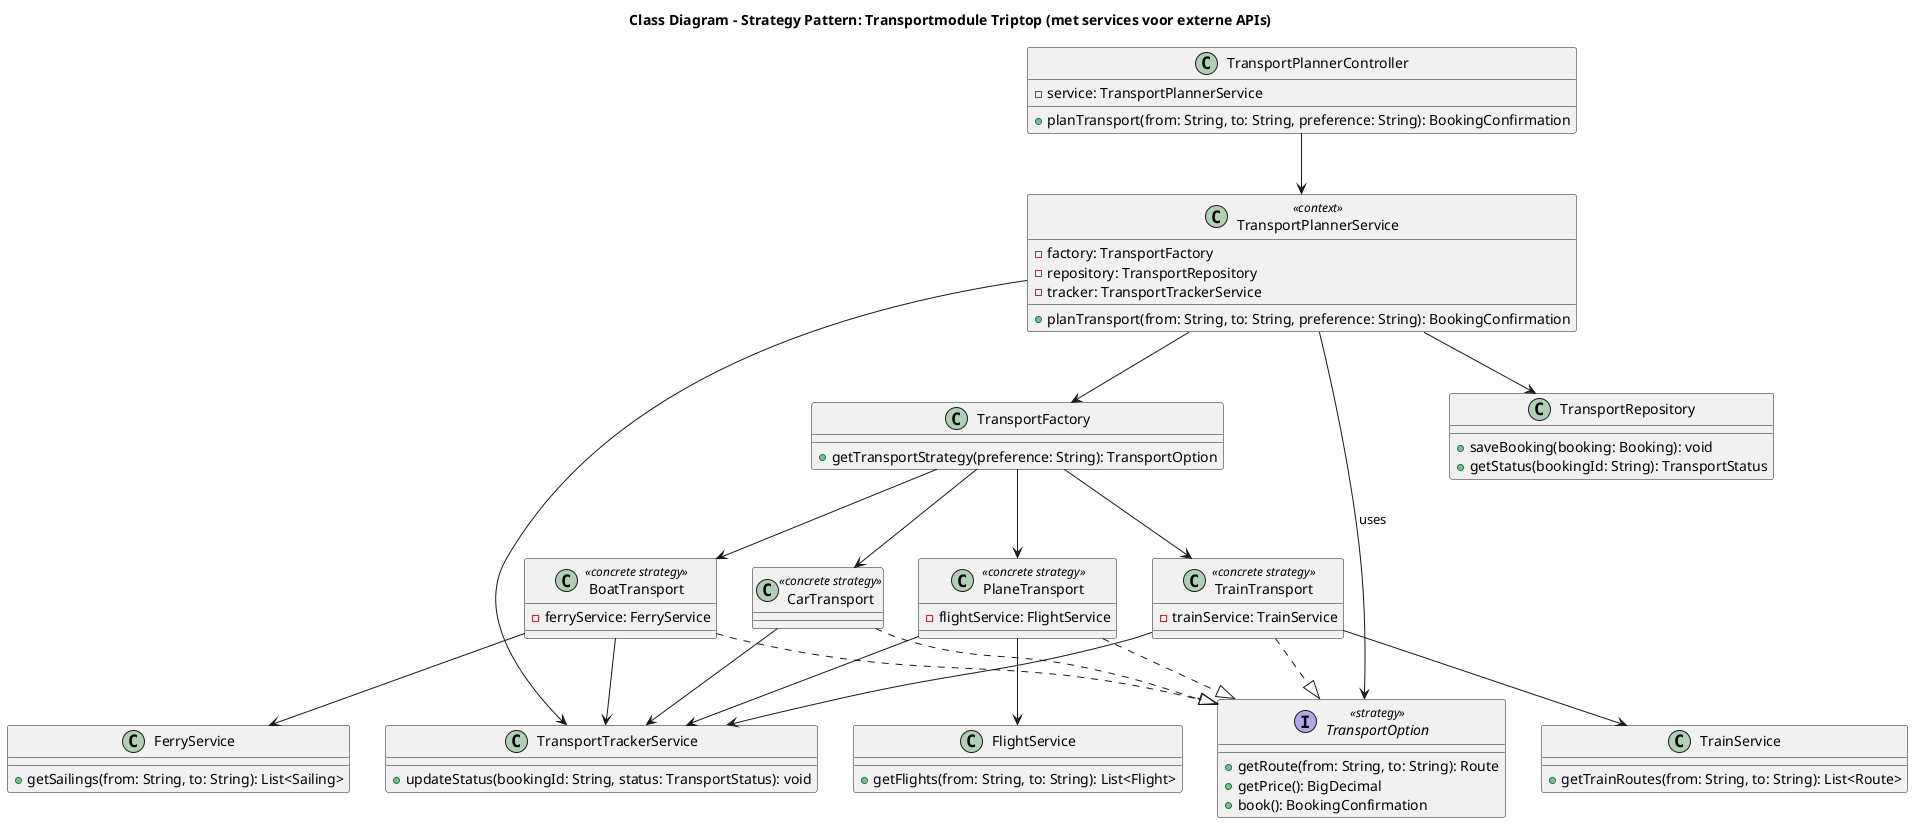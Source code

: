 @startuml
title Class Diagram – Strategy Pattern: Transportmodule Triptop (met services voor externe APIs)

' <<strategy>> interface
interface TransportOption <<strategy>> {
  +getRoute(from: String, to: String): Route
  +getPrice(): BigDecimal
  +book(): BookingConfirmation
}

' <<concrete strategy>> classes
class CarTransport <<concrete strategy>> {
}
class TrainTransport <<concrete strategy>> {
  -trainService: TrainService
}
class BoatTransport <<concrete strategy>> {
  -ferryService: FerryService
}
class PlaneTransport <<concrete strategy>> {
  -flightService: FlightService
}

CarTransport ..|> TransportOption
TrainTransport ..|> TransportOption
BoatTransport ..|> TransportOption
PlaneTransport ..|> TransportOption

' <<context>> class
class TransportPlannerService <<context>> {
  -factory: TransportFactory
  -repository: TransportRepository
  -tracker: TransportTrackerService
  +planTransport(from: String, to: String, preference: String): BookingConfirmation
}

TransportPlannerService --> TransportOption : uses
TransportPlannerService --> TransportFactory
TransportPlannerService --> TransportRepository
TransportPlannerService --> TransportTrackerService

' Factory to choose strategy
class TransportFactory {
  +getTransportStrategy(preference: String): TransportOption
}

TransportFactory --> CarTransport
TransportFactory --> TrainTransport
TransportFactory --> BoatTransport
TransportFactory --> PlaneTransport

' Controller
class TransportPlannerController {
  -service: TransportPlannerService
  +planTransport(from: String, to: String, preference: String): BookingConfirmation
}

TransportPlannerController --> TransportPlannerService

' Repository
class TransportRepository {
  +saveBooking(booking: Booking): void
  +getStatus(bookingId: String): TransportStatus
}

' Tracker
class TransportTrackerService {
  +updateStatus(bookingId: String, status: TransportStatus): void
}

' Services die met externe APIs praten
class TrainService {
  +getTrainRoutes(from: String, to: String): List<Route>
}

class FlightService {
  +getFlights(from: String, to: String): List<Flight>
}

class FerryService {
  +getSailings(from: String, to: String): List<Sailing>
}

' Relaties strategieën naar services
TrainTransport --> TrainService
PlaneTransport --> FlightService
BoatTransport --> FerryService

' Relatie met tracker
CarTransport --> TransportTrackerService
TrainTransport --> TransportTrackerService
BoatTransport --> TransportTrackerService
PlaneTransport --> TransportTrackerService

@enduml
